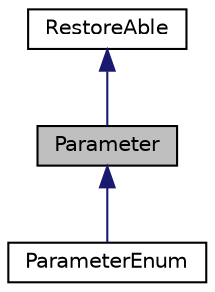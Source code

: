 digraph "Parameter"
{
 // LATEX_PDF_SIZE
  edge [fontname="Helvetica",fontsize="10",labelfontname="Helvetica",labelfontsize="10"];
  node [fontname="Helvetica",fontsize="10",shape=record];
  Node1 [label="Parameter",height=0.2,width=0.4,color="black", fillcolor="grey75", style="filled", fontcolor="black",tooltip=" "];
  Node2 -> Node1 [dir="back",color="midnightblue",fontsize="10",style="solid"];
  Node2 [label="RestoreAble",height=0.2,width=0.4,color="black", fillcolor="white", style="filled",URL="$class_restore_able.html",tooltip=" "];
  Node1 -> Node3 [dir="back",color="midnightblue",fontsize="10",style="solid"];
  Node3 [label="ParameterEnum",height=0.2,width=0.4,color="black", fillcolor="white", style="filled",URL="$class_parameter_enum.html",tooltip=" "];
}
